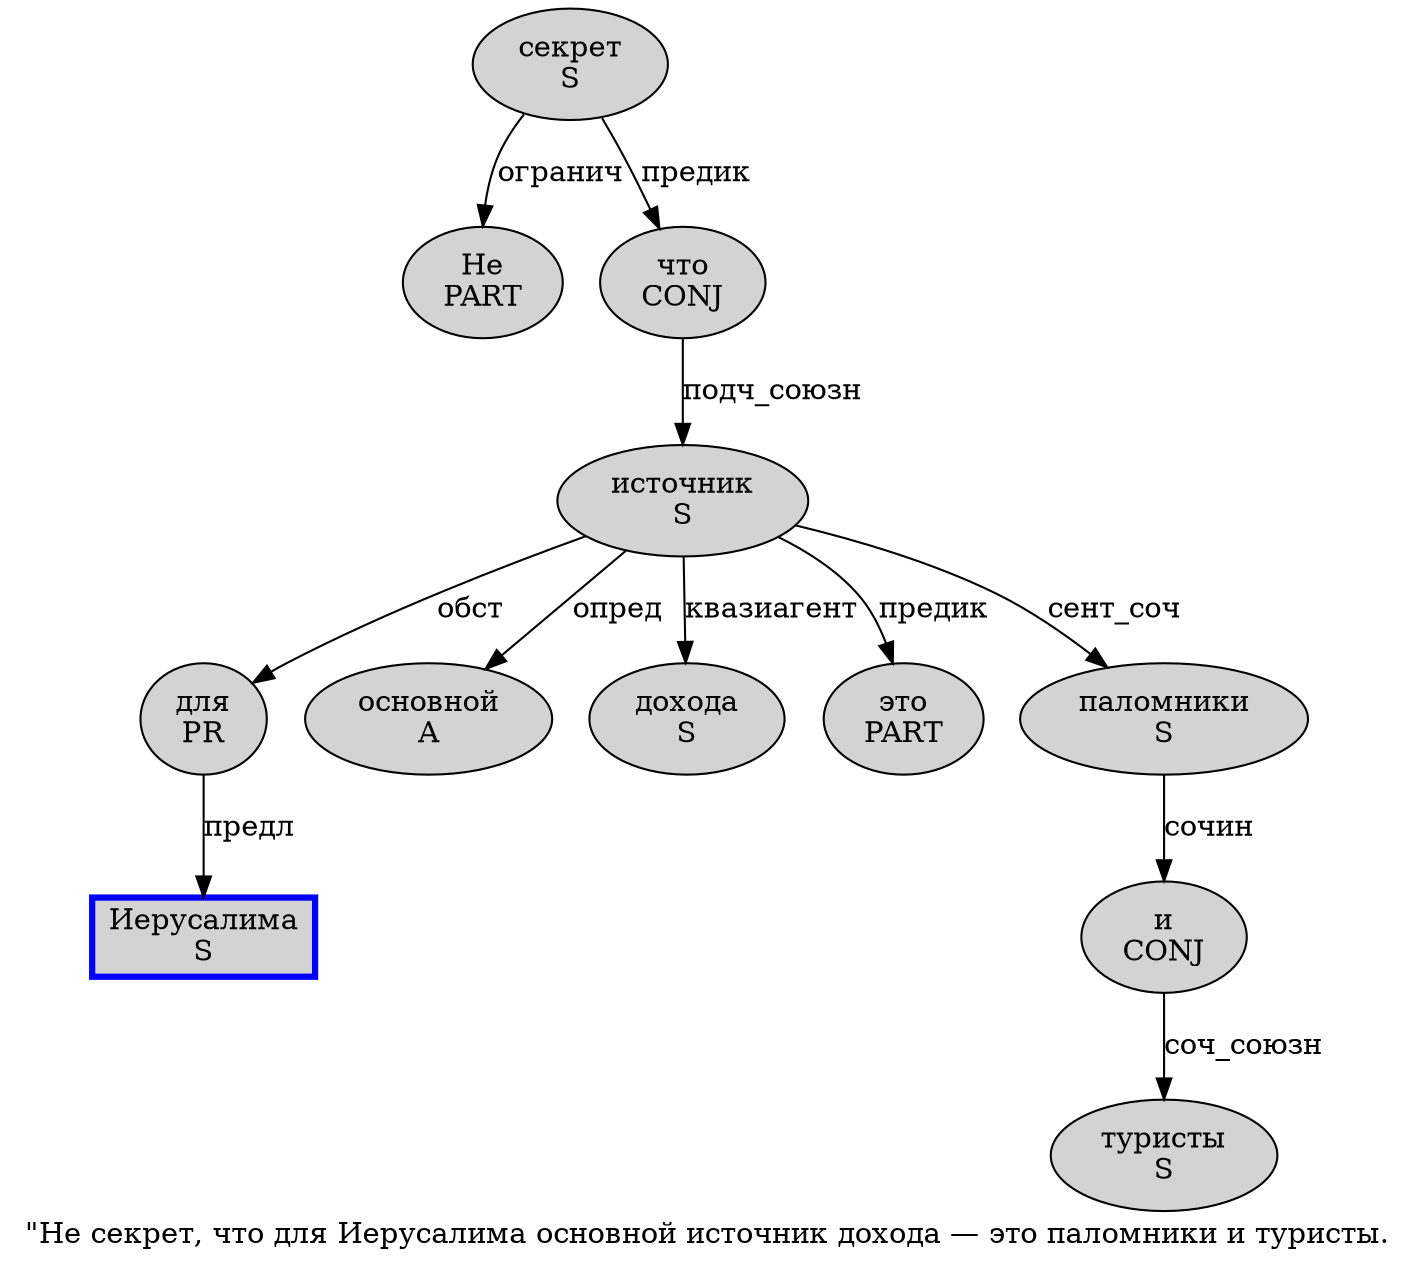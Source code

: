digraph SENTENCE_26 {
	graph [label="\"Не секрет, что для Иерусалима основной источник дохода — это паломники и туристы."]
	node [style=filled]
		1 [label="Не
PART" color="" fillcolor=lightgray penwidth=1 shape=ellipse]
		2 [label="секрет
S" color="" fillcolor=lightgray penwidth=1 shape=ellipse]
		4 [label="что
CONJ" color="" fillcolor=lightgray penwidth=1 shape=ellipse]
		5 [label="для
PR" color="" fillcolor=lightgray penwidth=1 shape=ellipse]
		6 [label="Иерусалима
S" color=blue fillcolor=lightgray penwidth=3 shape=box]
		7 [label="основной
A" color="" fillcolor=lightgray penwidth=1 shape=ellipse]
		8 [label="источник
S" color="" fillcolor=lightgray penwidth=1 shape=ellipse]
		9 [label="дохода
S" color="" fillcolor=lightgray penwidth=1 shape=ellipse]
		11 [label="это
PART" color="" fillcolor=lightgray penwidth=1 shape=ellipse]
		12 [label="паломники
S" color="" fillcolor=lightgray penwidth=1 shape=ellipse]
		13 [label="и
CONJ" color="" fillcolor=lightgray penwidth=1 shape=ellipse]
		14 [label="туристы
S" color="" fillcolor=lightgray penwidth=1 shape=ellipse]
			5 -> 6 [label="предл"]
			13 -> 14 [label="соч_союзн"]
			12 -> 13 [label="сочин"]
			8 -> 5 [label="обст"]
			8 -> 7 [label="опред"]
			8 -> 9 [label="квазиагент"]
			8 -> 11 [label="предик"]
			8 -> 12 [label="сент_соч"]
			2 -> 1 [label="огранич"]
			2 -> 4 [label="предик"]
			4 -> 8 [label="подч_союзн"]
}